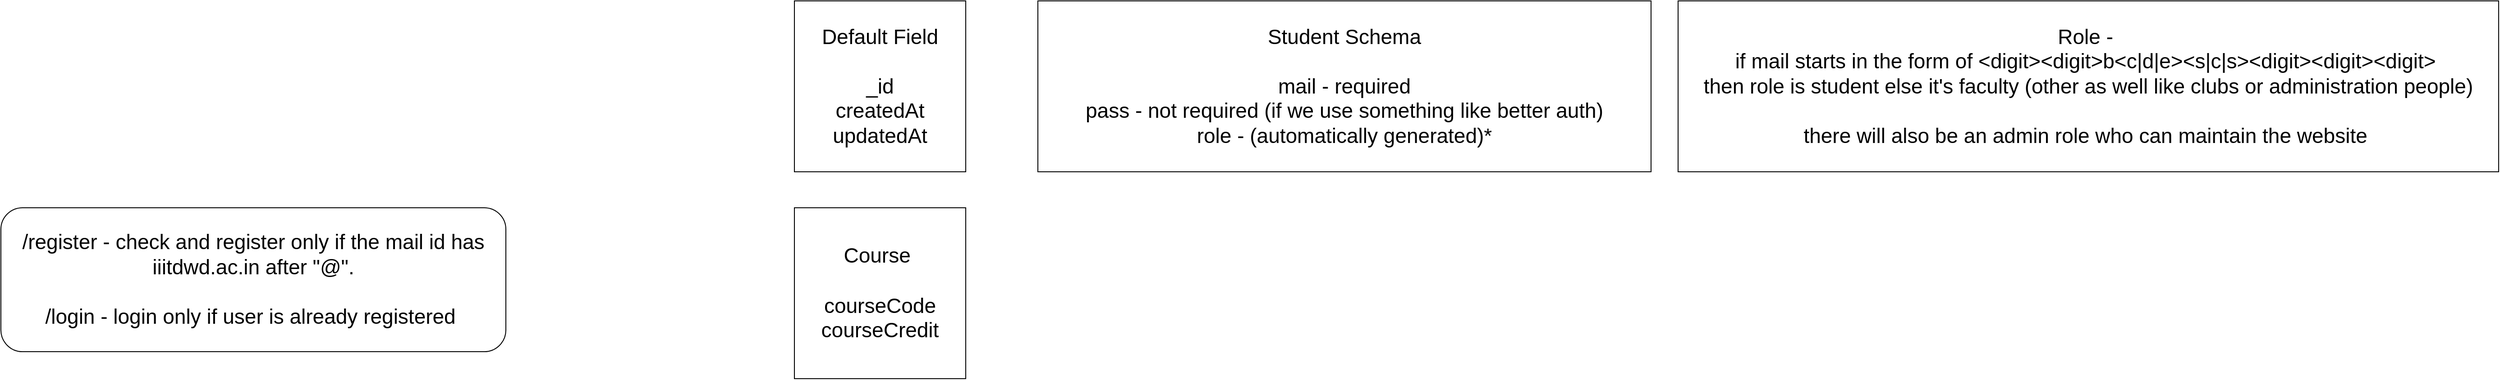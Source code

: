 <mxfile version="28.1.0">
  <diagram name="Page-1" id="pB__ZYk25tRTgvriTM0n">
    <mxGraphModel dx="1113" dy="654" grid="1" gridSize="10" guides="1" tooltips="1" connect="1" arrows="1" fold="1" page="1" pageScale="1" pageWidth="850" pageHeight="1100" math="0" shadow="0">
      <root>
        <mxCell id="0" />
        <mxCell id="1" parent="0" />
        <mxCell id="Bhree_8IVqH9I8Z2f-9a-2" value="/register - check and register only if the mail id has iiitdwd.ac.in after &quot;@&quot;.&lt;div&gt;&lt;br&gt;&lt;div&gt;/login - login only if user is already registered&amp;nbsp;&lt;/div&gt;&lt;/div&gt;" style="rounded=1;whiteSpace=wrap;html=1;align=center;fontSize=23;" parent="1" vertex="1">
          <mxGeometry x="460" y="230" width="560" height="160" as="geometry" />
        </mxCell>
        <mxCell id="6K_ZOGJm7Vm8fiNNiEi8-2" value="&lt;div&gt;Default Field&lt;/div&gt;&lt;div&gt;&lt;br&gt;&lt;/div&gt;&lt;div&gt;_id&lt;/div&gt;&lt;div&gt;createdAt&lt;/div&gt;&lt;div&gt;updatedAt&lt;/div&gt;" style="rounded=0;whiteSpace=wrap;html=1;fontSize=23;" vertex="1" parent="1">
          <mxGeometry x="1340" width="190" height="190" as="geometry" />
        </mxCell>
        <mxCell id="6K_ZOGJm7Vm8fiNNiEi8-3" value="&lt;div&gt;Student Schema&lt;/div&gt;&lt;div&gt;&lt;br&gt;&lt;/div&gt;&lt;div&gt;mail - required&lt;/div&gt;&lt;div&gt;pass - not required (if we use something like better auth)&lt;/div&gt;&lt;div&gt;role - (automatically generated)*&lt;/div&gt;" style="rounded=0;whiteSpace=wrap;html=1;fontSize=23;" vertex="1" parent="1">
          <mxGeometry x="1610" width="680" height="190" as="geometry" />
        </mxCell>
        <mxCell id="6K_ZOGJm7Vm8fiNNiEi8-5" value="&lt;div&gt;Role -&amp;nbsp;&lt;br&gt;if mail starts in the form of&amp;nbsp;&lt;span style=&quot;background-color: transparent;&quot;&gt;&amp;lt;digit&amp;gt;&amp;lt;digit&amp;gt;b&amp;lt;c|d|e&amp;gt;&amp;lt;s|c|s&amp;gt;&amp;lt;digit&amp;gt;&amp;lt;digit&amp;gt;&amp;lt;digit&amp;gt;&lt;/span&gt;&lt;span style=&quot;background-color: transparent; color: light-dark(rgb(0, 0, 0), rgb(255, 255, 255));&quot;&gt;&amp;nbsp;&lt;/span&gt;&lt;/div&gt;&lt;div&gt;&lt;span style=&quot;background-color: transparent; color: light-dark(rgb(0, 0, 0), rgb(255, 255, 255));&quot;&gt;then role is student else it&#39;s faculty (other as well like clubs or administration people)&lt;/span&gt;&lt;/div&gt;&lt;div&gt;&lt;span style=&quot;background-color: transparent; color: light-dark(rgb(0, 0, 0), rgb(255, 255, 255));&quot;&gt;&lt;br&gt;&lt;/span&gt;&lt;/div&gt;&lt;div&gt;&lt;span style=&quot;background-color: transparent; color: light-dark(rgb(0, 0, 0), rgb(255, 255, 255));&quot;&gt;there will also be an admin role who can maintain the website&amp;nbsp;&lt;/span&gt;&lt;/div&gt;" style="rounded=0;whiteSpace=wrap;html=1;fontSize=23;" vertex="1" parent="1">
          <mxGeometry x="2320" width="910" height="190" as="geometry" />
        </mxCell>
        <mxCell id="6K_ZOGJm7Vm8fiNNiEi8-6" value="&lt;div&gt;Course&amp;nbsp;&lt;/div&gt;&lt;div&gt;&lt;br&gt;&lt;/div&gt;&lt;div&gt;courseCode&lt;/div&gt;&lt;div&gt;courseCredit&lt;/div&gt;" style="rounded=0;whiteSpace=wrap;html=1;fontSize=23;" vertex="1" parent="1">
          <mxGeometry x="1340" y="230" width="190" height="190" as="geometry" />
        </mxCell>
      </root>
    </mxGraphModel>
  </diagram>
</mxfile>
